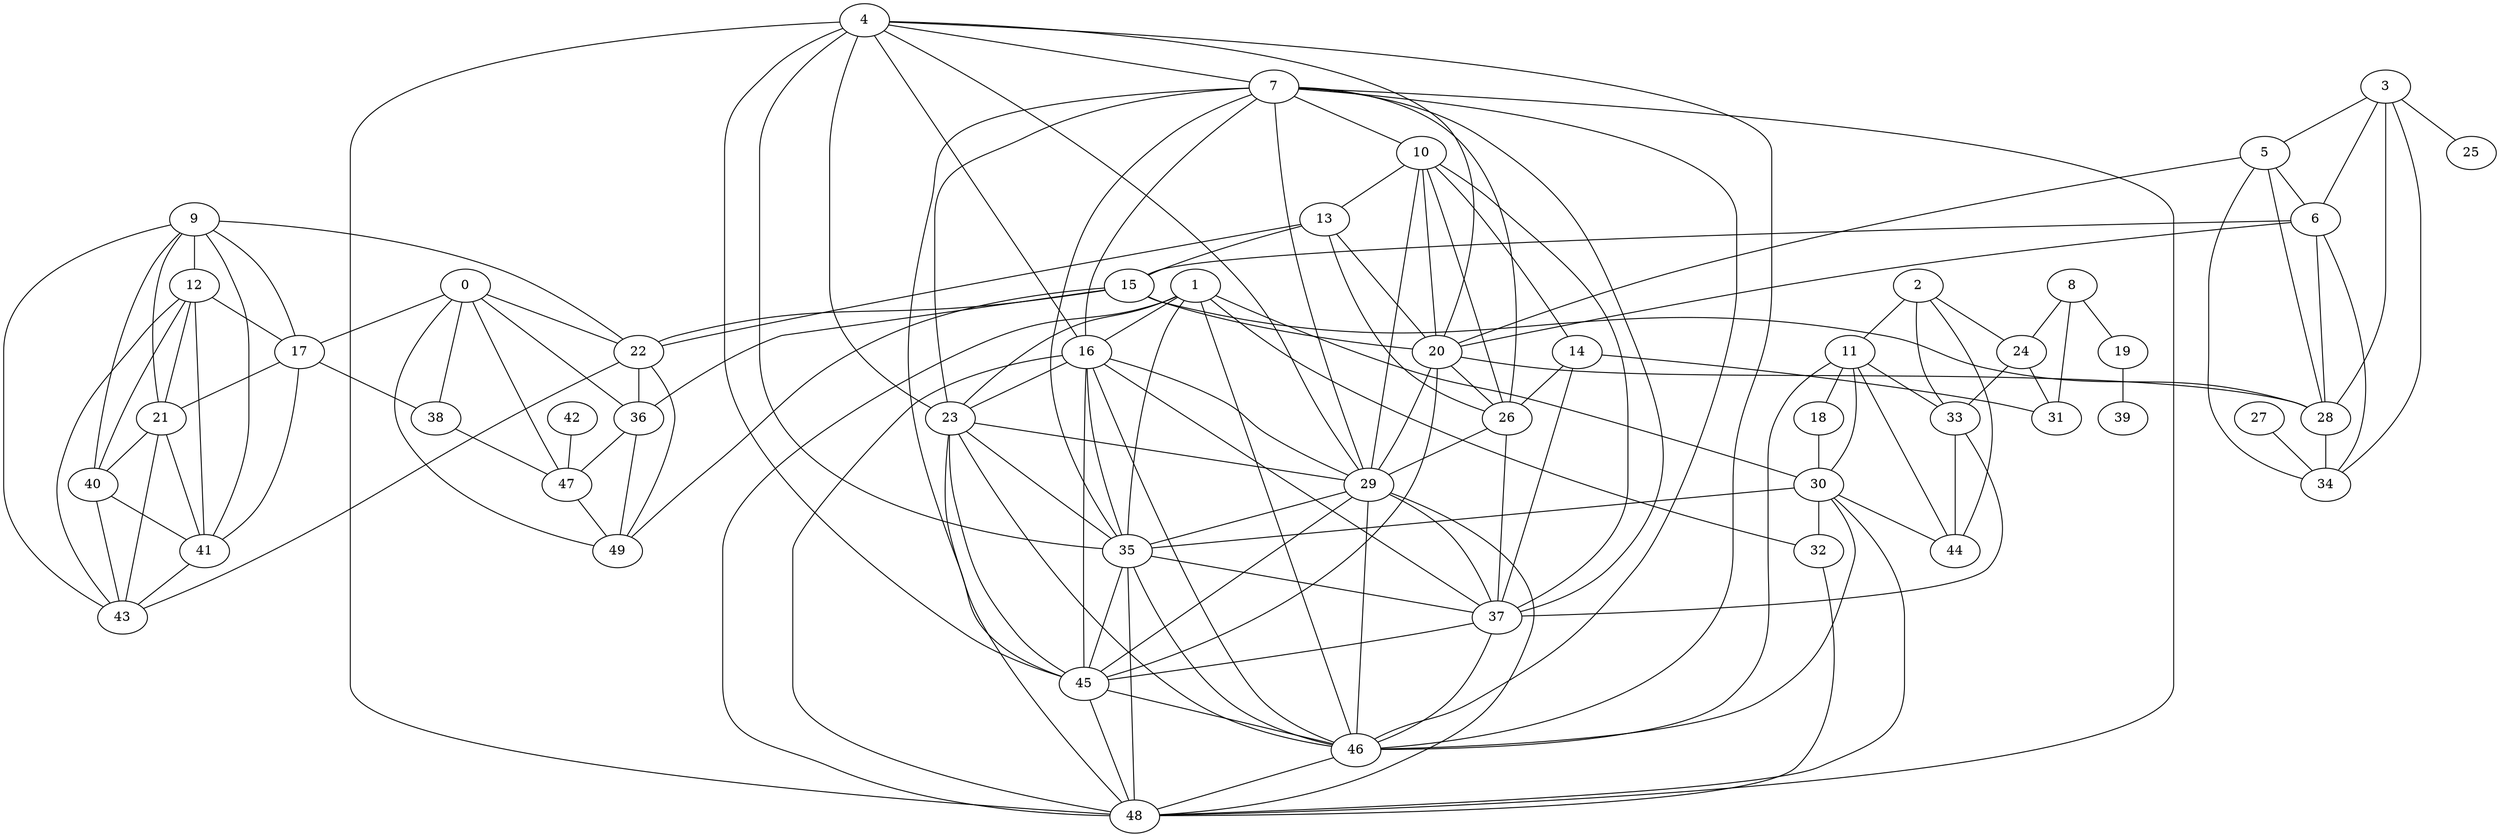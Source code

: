 graph G {
    "0";
    "1";
    "2";
    "3";
    "4";
    "5";
    "6";
    "7";
    "8";
    "9";
    "10";
    "11";
    "12";
    "13";
    "14";
    "15";
    "16";
    "17";
    "18";
    "19";
    "20";
    "21";
    "22";
    "23";
    "24";
    "25";
    "26";
    "27";
    "28";
    "29";
    "30";
    "31";
    "32";
    "33";
    "34";
    "35";
    "36";
    "37";
    "38";
    "39";
    "40";
    "41";
    "42";
    "43";
    "44";
    "45";
    "46";
    "47";
    "48";
    "49";
    "0" -- "17";
    "0" -- "22";
    "0" -- "36";
    "0" -- "38";
    "0" -- "47";
    "0" -- "49";
    "1" -- "16";
    "1" -- "23";
    "1" -- "30";
    "1" -- "32";
    "1" -- "35";
    "1" -- "46";
    "1" -- "48";
    "2" -- "11";
    "2" -- "24";
    "2" -- "33";
    "2" -- "44";
    "3" -- "5";
    "3" -- "6";
    "3" -- "25";
    "3" -- "28";
    "3" -- "34";
    "4" -- "7";
    "4" -- "16";
    "4" -- "20";
    "4" -- "23";
    "4" -- "29";
    "4" -- "35";
    "4" -- "45";
    "4" -- "46";
    "4" -- "48";
    "5" -- "6";
    "5" -- "20";
    "5" -- "28";
    "5" -- "34";
    "6" -- "15";
    "6" -- "20";
    "6" -- "28";
    "6" -- "34";
    "7" -- "10";
    "7" -- "16";
    "7" -- "23";
    "7" -- "26";
    "7" -- "29";
    "7" -- "35";
    "7" -- "37";
    "7" -- "45";
    "7" -- "46";
    "7" -- "48";
    "8" -- "19";
    "8" -- "24";
    "8" -- "31";
    "9" -- "12";
    "9" -- "17";
    "9" -- "21";
    "9" -- "22";
    "9" -- "40";
    "9" -- "41";
    "9" -- "43";
    "10" -- "13";
    "10" -- "14";
    "10" -- "20";
    "10" -- "26";
    "10" -- "29";
    "10" -- "37";
    "11" -- "18";
    "11" -- "30";
    "11" -- "33";
    "11" -- "44";
    "11" -- "46";
    "12" -- "17";
    "12" -- "21";
    "12" -- "40";
    "12" -- "41";
    "12" -- "43";
    "13" -- "15";
    "13" -- "20";
    "13" -- "22";
    "13" -- "26";
    "14" -- "26";
    "14" -- "31";
    "14" -- "37";
    "15" -- "20";
    "15" -- "22";
    "15" -- "28";
    "15" -- "36";
    "15" -- "49";
    "16" -- "23";
    "16" -- "29";
    "16" -- "35";
    "16" -- "37";
    "16" -- "45";
    "16" -- "46";
    "16" -- "48";
    "17" -- "21";
    "17" -- "38";
    "17" -- "41";
    "18" -- "30";
    "19" -- "39";
    "20" -- "26";
    "20" -- "28";
    "20" -- "29";
    "20" -- "45";
    "21" -- "40";
    "21" -- "41";
    "21" -- "43";
    "22" -- "36";
    "22" -- "43";
    "22" -- "49";
    "23" -- "29";
    "23" -- "35";
    "23" -- "45";
    "23" -- "46";
    "23" -- "48";
    "24" -- "31";
    "24" -- "33";
    "26" -- "29";
    "26" -- "37";
    "27" -- "34";
    "28" -- "34";
    "29" -- "35";
    "29" -- "37";
    "29" -- "45";
    "29" -- "46";
    "29" -- "48";
    "30" -- "32";
    "30" -- "35";
    "30" -- "44";
    "30" -- "46";
    "30" -- "48";
    "32" -- "48";
    "33" -- "37";
    "33" -- "44";
    "35" -- "37";
    "35" -- "45";
    "35" -- "46";
    "35" -- "48";
    "36" -- "47";
    "36" -- "49";
    "37" -- "45";
    "37" -- "46";
    "38" -- "47";
    "40" -- "41";
    "40" -- "43";
    "41" -- "43";
    "42" -- "47";
    "45" -- "46";
    "45" -- "48";
    "46" -- "48";
    "47" -- "49";
}
